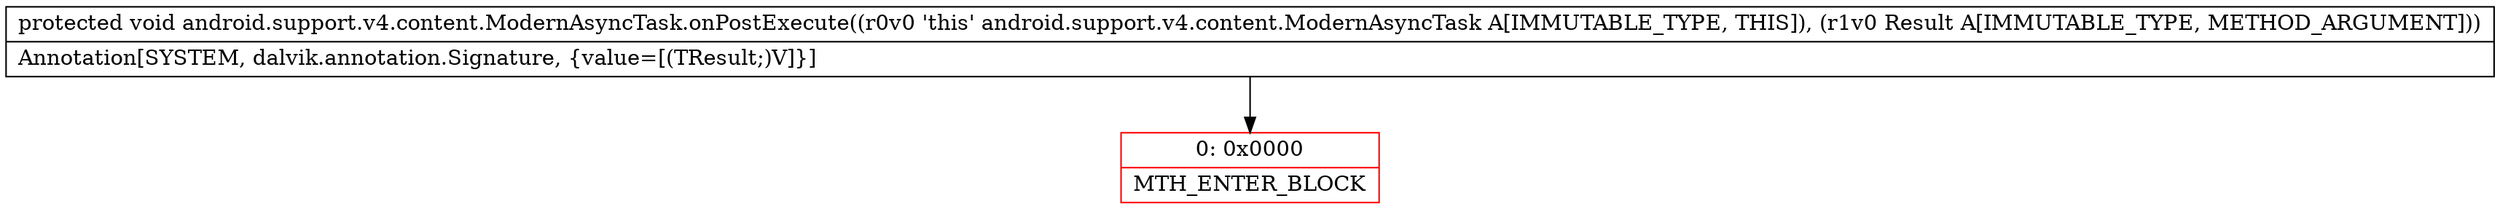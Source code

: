 digraph "CFG forandroid.support.v4.content.ModernAsyncTask.onPostExecute(Ljava\/lang\/Object;)V" {
subgraph cluster_Region_1678678463 {
label = "R(0)";
node [shape=record,color=blue];
}
Node_0 [shape=record,color=red,label="{0\:\ 0x0000|MTH_ENTER_BLOCK\l}"];
MethodNode[shape=record,label="{protected void android.support.v4.content.ModernAsyncTask.onPostExecute((r0v0 'this' android.support.v4.content.ModernAsyncTask A[IMMUTABLE_TYPE, THIS]), (r1v0 Result A[IMMUTABLE_TYPE, METHOD_ARGUMENT]))  | Annotation[SYSTEM, dalvik.annotation.Signature, \{value=[(TResult;)V]\}]\l}"];
MethodNode -> Node_0;
}

